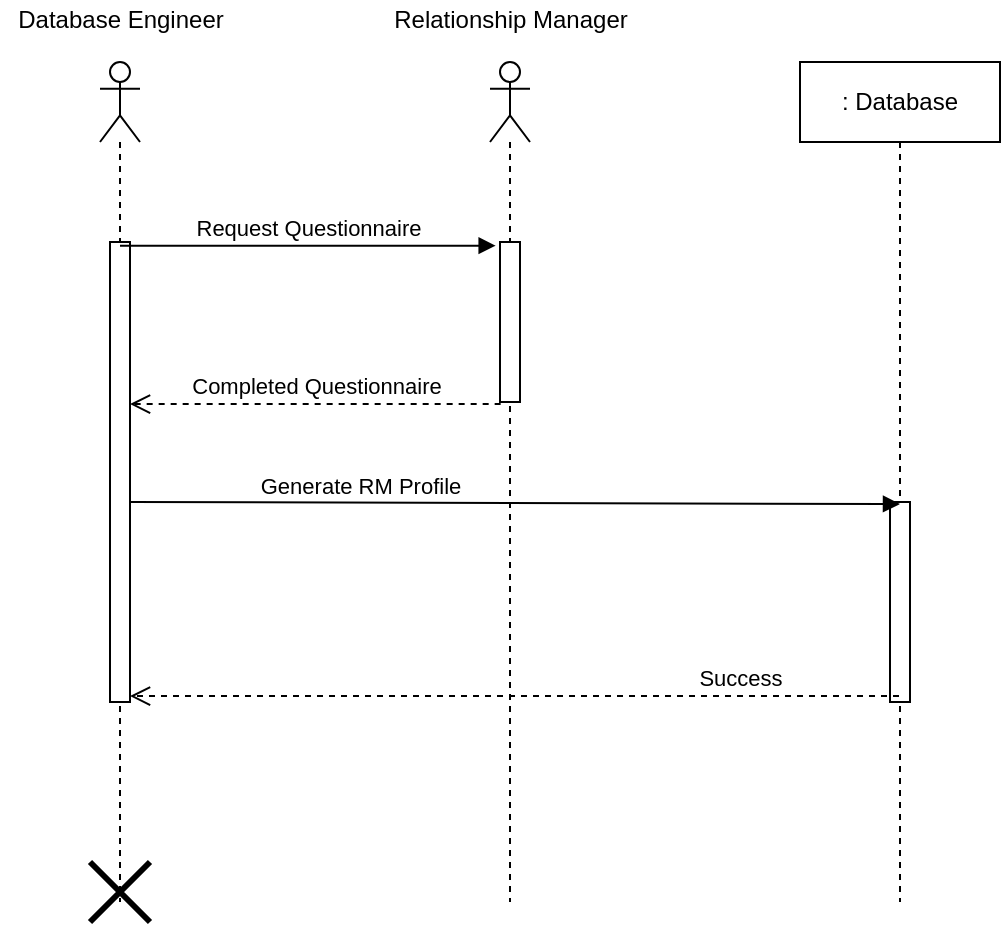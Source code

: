 <mxfile version="13.1.12" type="device"><diagram name="Page-1" id="13e1069c-82ec-6db2-03f1-153e76fe0fe0"><mxGraphModel dx="460" dy="713" grid="1" gridSize="10" guides="1" tooltips="1" connect="1" arrows="1" fold="1" page="1" pageScale="1" pageWidth="1100" pageHeight="850" background="#ffffff" math="0" shadow="0"><root><mxCell id="0"/><mxCell id="1" parent="0"/><mxCell id="XOhLTigcjheHnnP9YX_I-1" value="" style="shape=umlLifeline;participant=umlActor;perimeter=lifelinePerimeter;whiteSpace=wrap;html=1;container=1;collapsible=0;recursiveResize=0;verticalAlign=top;spacingTop=36;labelBackgroundColor=#ffffff;outlineConnect=0;" vertex="1" parent="1"><mxGeometry x="60" y="140" width="20" height="420" as="geometry"/></mxCell><mxCell id="XOhLTigcjheHnnP9YX_I-11" value="" style="html=1;points=[];perimeter=orthogonalPerimeter;" vertex="1" parent="XOhLTigcjheHnnP9YX_I-1"><mxGeometry x="5" y="90" width="10" height="230" as="geometry"/></mxCell><mxCell id="XOhLTigcjheHnnP9YX_I-2" value="Database Engineer" style="text;html=1;align=center;verticalAlign=middle;resizable=0;points=[];autosize=1;" vertex="1" parent="1"><mxGeometry x="10" y="109" width="120" height="20" as="geometry"/></mxCell><mxCell id="XOhLTigcjheHnnP9YX_I-3" value="" style="shape=umlLifeline;participant=umlActor;perimeter=lifelinePerimeter;whiteSpace=wrap;html=1;container=1;collapsible=0;recursiveResize=0;verticalAlign=top;spacingTop=36;labelBackgroundColor=#ffffff;outlineConnect=0;" vertex="1" parent="1"><mxGeometry x="255" y="140" width="20" height="420" as="geometry"/></mxCell><mxCell id="XOhLTigcjheHnnP9YX_I-9" value="" style="html=1;points=[];perimeter=orthogonalPerimeter;" vertex="1" parent="XOhLTigcjheHnnP9YX_I-3"><mxGeometry x="5" y="90" width="10" height="80" as="geometry"/></mxCell><mxCell id="XOhLTigcjheHnnP9YX_I-4" value="Relationship Manager" style="text;html=1;align=center;verticalAlign=middle;resizable=0;points=[];autosize=1;" vertex="1" parent="1"><mxGeometry x="200" y="109" width="130" height="20" as="geometry"/></mxCell><mxCell id="XOhLTigcjheHnnP9YX_I-14" value=": Database" style="shape=umlLifeline;perimeter=lifelinePerimeter;whiteSpace=wrap;html=1;container=1;collapsible=0;recursiveResize=0;outlineConnect=0;" vertex="1" parent="1"><mxGeometry x="410" y="140" width="100" height="420" as="geometry"/></mxCell><mxCell id="XOhLTigcjheHnnP9YX_I-16" value="" style="html=1;points=[];perimeter=orthogonalPerimeter;" vertex="1" parent="XOhLTigcjheHnnP9YX_I-14"><mxGeometry x="45" y="220" width="10" height="100" as="geometry"/></mxCell><mxCell id="XOhLTigcjheHnnP9YX_I-21" value="Completed Questionnaire" style="html=1;verticalAlign=bottom;endArrow=open;dashed=1;endSize=8;exitX=0.033;exitY=1.013;exitDx=0;exitDy=0;exitPerimeter=0;" edge="1" parent="1" source="XOhLTigcjheHnnP9YX_I-9" target="XOhLTigcjheHnnP9YX_I-11"><mxGeometry relative="1" as="geometry"><mxPoint x="220" y="270" as="sourcePoint"/><mxPoint x="140" y="270" as="targetPoint"/></mxGeometry></mxCell><mxCell id="XOhLTigcjheHnnP9YX_I-22" value="Generate RM Profile" style="html=1;verticalAlign=bottom;endArrow=block;entryX=0.5;entryY=0.01;entryDx=0;entryDy=0;entryPerimeter=0;exitX=1;exitY=0.565;exitDx=0;exitDy=0;exitPerimeter=0;" edge="1" parent="1" source="XOhLTigcjheHnnP9YX_I-11" target="XOhLTigcjheHnnP9YX_I-16"><mxGeometry x="0.326" y="-140" width="80" relative="1" as="geometry"><mxPoint x="140" y="410" as="sourcePoint"/><mxPoint x="220" y="410" as="targetPoint"/><Array as="points"/><mxPoint x="-140" y="-140" as="offset"/></mxGeometry></mxCell><mxCell id="XOhLTigcjheHnnP9YX_I-23" value="Success" style="html=1;verticalAlign=bottom;endArrow=open;dashed=1;endSize=8;entryX=1;entryY=0.987;entryDx=0;entryDy=0;entryPerimeter=0;" edge="1" parent="1" source="XOhLTigcjheHnnP9YX_I-14" target="XOhLTigcjheHnnP9YX_I-11"><mxGeometry x="-0.587" relative="1" as="geometry"><mxPoint x="390" y="420" as="sourcePoint"/><mxPoint x="310" y="420" as="targetPoint"/><mxPoint as="offset"/></mxGeometry></mxCell><mxCell id="XOhLTigcjheHnnP9YX_I-20" value="Request Questionnaire" style="html=1;verticalAlign=bottom;endArrow=block;entryX=-0.217;entryY=0.023;entryDx=0;entryDy=0;entryPerimeter=0;" edge="1" parent="1" source="XOhLTigcjheHnnP9YX_I-1" target="XOhLTigcjheHnnP9YX_I-9"><mxGeometry width="80" relative="1" as="geometry"><mxPoint x="70" y="190" as="sourcePoint"/><mxPoint x="150" y="190" as="targetPoint"/></mxGeometry></mxCell><mxCell id="XOhLTigcjheHnnP9YX_I-24" value="" style="shape=umlDestroy;whiteSpace=wrap;html=1;strokeWidth=3;" vertex="1" parent="1"><mxGeometry x="55" y="540" width="30" height="30" as="geometry"/></mxCell></root></mxGraphModel></diagram></mxfile>